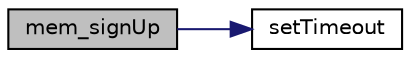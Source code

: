 digraph "mem_signUp"
{
 // LATEX_PDF_SIZE
  edge [fontname="Helvetica",fontsize="10",labelfontname="Helvetica",labelfontsize="10"];
  node [fontname="Helvetica",fontsize="10",shape=record];
  rankdir="LR";
  Node1 [label="mem_signUp",height=0.2,width=0.4,color="black", fillcolor="grey75", style="filled", fontcolor="black",tooltip=": receive member user's input and permit to sign up on site"];
  Node1 -> Node2 [color="midnightblue",fontsize="10",style="solid"];
  Node2 [label="setTimeout",height=0.2,width=0.4,color="black", fillcolor="white", style="filled",URL="$reservation__doxygen_8c.html#ab7b5e595f925645f61dde5998c2920f8",tooltip="Part of call the user information."];
}
